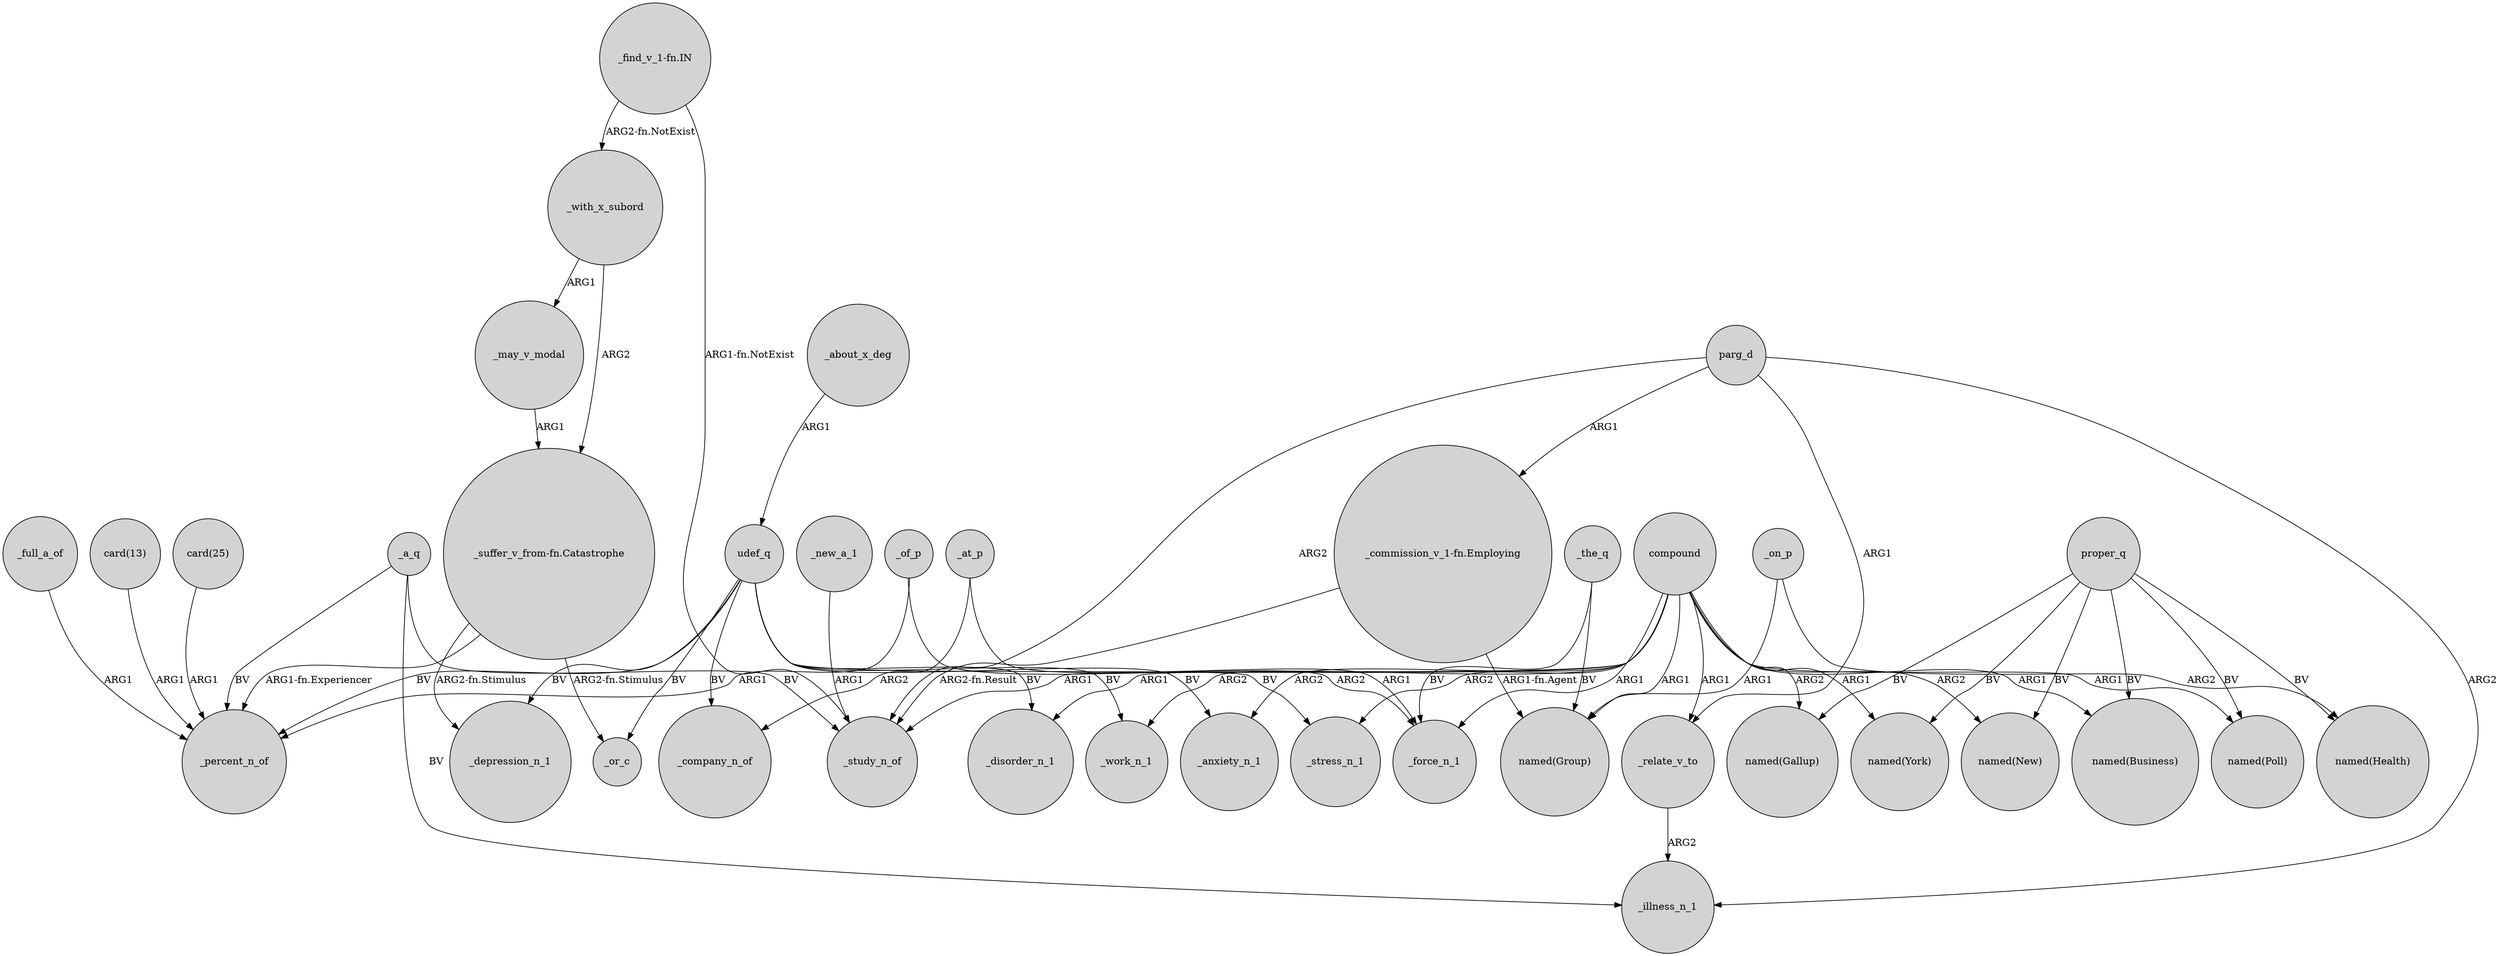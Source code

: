 digraph {
	node [shape=circle style=filled]
	"_find_v_1-fn.IN" -> _with_x_subord [label="ARG2-fn.NotExist"]
	"_commission_v_1-fn.Employing" -> _study_n_of [label="ARG2-fn.Result"]
	_a_q -> _study_n_of [label=BV]
	compound -> _anxiety_n_1 [label=ARG2]
	udef_q -> _stress_n_1 [label=BV]
	compound -> "named(New)" [label=ARG2]
	compound -> "named(Gallup)" [label=ARG2]
	"_suffer_v_from-fn.Catastrophe" -> _percent_n_of [label="ARG1-fn.Experiencer"]
	_of_p -> _force_n_1 [label=ARG2]
	parg_d -> _study_n_of [label=ARG2]
	proper_q -> "named(Business)" [label=BV]
	proper_q -> "named(New)" [label=BV]
	"card(25)" -> _percent_n_of [label=ARG1]
	compound -> _force_n_1 [label=ARG1]
	_at_p -> _force_n_1 [label=ARG1]
	parg_d -> _relate_v_to [label=ARG1]
	"_find_v_1-fn.IN" -> _study_n_of [label="ARG1-fn.NotExist"]
	compound -> _work_n_1 [label=ARG2]
	"_suffer_v_from-fn.Catastrophe" -> _depression_n_1 [label="ARG2-fn.Stimulus"]
	proper_q -> "named(Health)" [label=BV]
	_a_q -> _illness_n_1 [label=BV]
	udef_q -> _anxiety_n_1 [label=BV]
	udef_q -> _or_c [label=BV]
	_with_x_subord -> "_suffer_v_from-fn.Catastrophe" [label=ARG2]
	_about_x_deg -> udef_q [label=ARG1]
	compound -> "named(Group)" [label=ARG1]
	_of_p -> _percent_n_of [label=ARG1]
	_full_a_of -> _percent_n_of [label=ARG1]
	_on_p -> "named(Group)" [label=ARG1]
	compound -> "named(York)" [label=ARG1]
	udef_q -> _depression_n_1 [label=BV]
	compound -> _disorder_n_1 [label=ARG1]
	"_commission_v_1-fn.Employing" -> "named(Group)" [label="ARG1-fn.Agent"]
	_the_q -> "named(Group)" [label=BV]
	udef_q -> _work_n_1 [label=BV]
	_on_p -> "named(Health)" [label=ARG2]
	compound -> "named(Business)" [label=ARG1]
	compound -> _study_n_of [label=ARG1]
	compound -> "named(Poll)" [label=ARG1]
	proper_q -> "named(Gallup)" [label=BV]
	_may_v_modal -> "_suffer_v_from-fn.Catastrophe" [label=ARG1]
	udef_q -> _disorder_n_1 [label=BV]
	compound -> _relate_v_to [label=ARG1]
	compound -> _stress_n_1 [label=ARG2]
	_with_x_subord -> _may_v_modal [label=ARG1]
	"card(13)" -> _percent_n_of [label=ARG1]
	proper_q -> "named(Poll)" [label=BV]
	_the_q -> _force_n_1 [label=BV]
	parg_d -> _illness_n_1 [label=ARG2]
	udef_q -> _company_n_of [label=BV]
	udef_q -> _percent_n_of [label=BV]
	proper_q -> "named(York)" [label=BV]
	"_suffer_v_from-fn.Catastrophe" -> _or_c [label="ARG2-fn.Stimulus"]
	_relate_v_to -> _illness_n_1 [label=ARG2]
	parg_d -> "_commission_v_1-fn.Employing" [label=ARG1]
	_at_p -> _company_n_of [label=ARG2]
	_a_q -> _percent_n_of [label=BV]
	_new_a_1 -> _study_n_of [label=ARG1]
}
